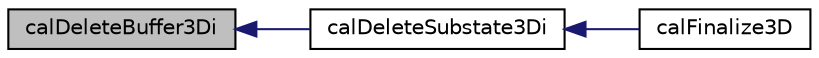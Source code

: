 digraph "calDeleteBuffer3Di"
{
  edge [fontname="Helvetica",fontsize="10",labelfontname="Helvetica",labelfontsize="10"];
  node [fontname="Helvetica",fontsize="10",shape=record];
  rankdir="LR";
  Node1 [label="calDeleteBuffer3Di",height=0.2,width=0.4,color="black", fillcolor="grey75", style="filled" fontcolor="black"];
  Node1 -> Node2 [dir="back",color="midnightblue",fontsize="10",style="solid",fontname="Helvetica"];
  Node2 [label="calDeleteSubstate3Di",height=0.2,width=0.4,color="black", fillcolor="white", style="filled",URL="$cal3_d_8c.html#ab54125b13ec3ec8e7daad82bbb34a42e",tooltip="Deletes the memory associated to an int substate. "];
  Node2 -> Node3 [dir="back",color="midnightblue",fontsize="10",style="solid",fontname="Helvetica"];
  Node3 [label="calFinalize3D",height=0.2,width=0.4,color="black", fillcolor="white", style="filled",URL="$cal3_d_8h.html#a0d91ffea65f921a7cdc28205ed93d00f",tooltip="Finalization function: it releases the memory allocated. "];
}
